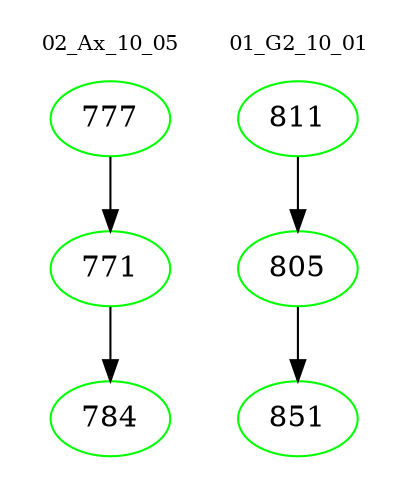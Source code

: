 digraph{
subgraph cluster_0 {
color = white
label = "02_Ax_10_05";
fontsize=10;
T0_777 [label="777", color="green"]
T0_777 -> T0_771 [color="black"]
T0_771 [label="771", color="green"]
T0_771 -> T0_784 [color="black"]
T0_784 [label="784", color="green"]
}
subgraph cluster_1 {
color = white
label = "01_G2_10_01";
fontsize=10;
T1_811 [label="811", color="green"]
T1_811 -> T1_805 [color="black"]
T1_805 [label="805", color="green"]
T1_805 -> T1_851 [color="black"]
T1_851 [label="851", color="green"]
}
}
